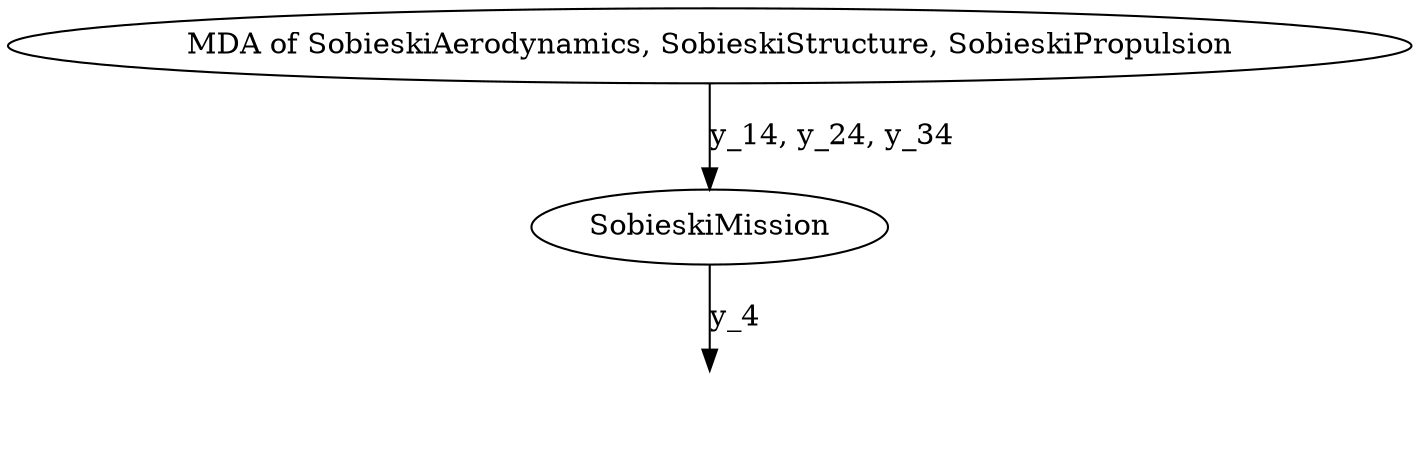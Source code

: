 digraph {
	"MDA of SobieskiAerodynamics, SobieskiStructure, SobieskiPropulsion" -> SobieskiMission [label="y_14, y_24, y_34" color=black dir=forward fontcolor=black penwidth=1.0]
	SobieskiMission -> _0 [label=y_4 color=black dir=forward fontcolor=black penwidth=1.0]
	_0 [style=invis]
}
